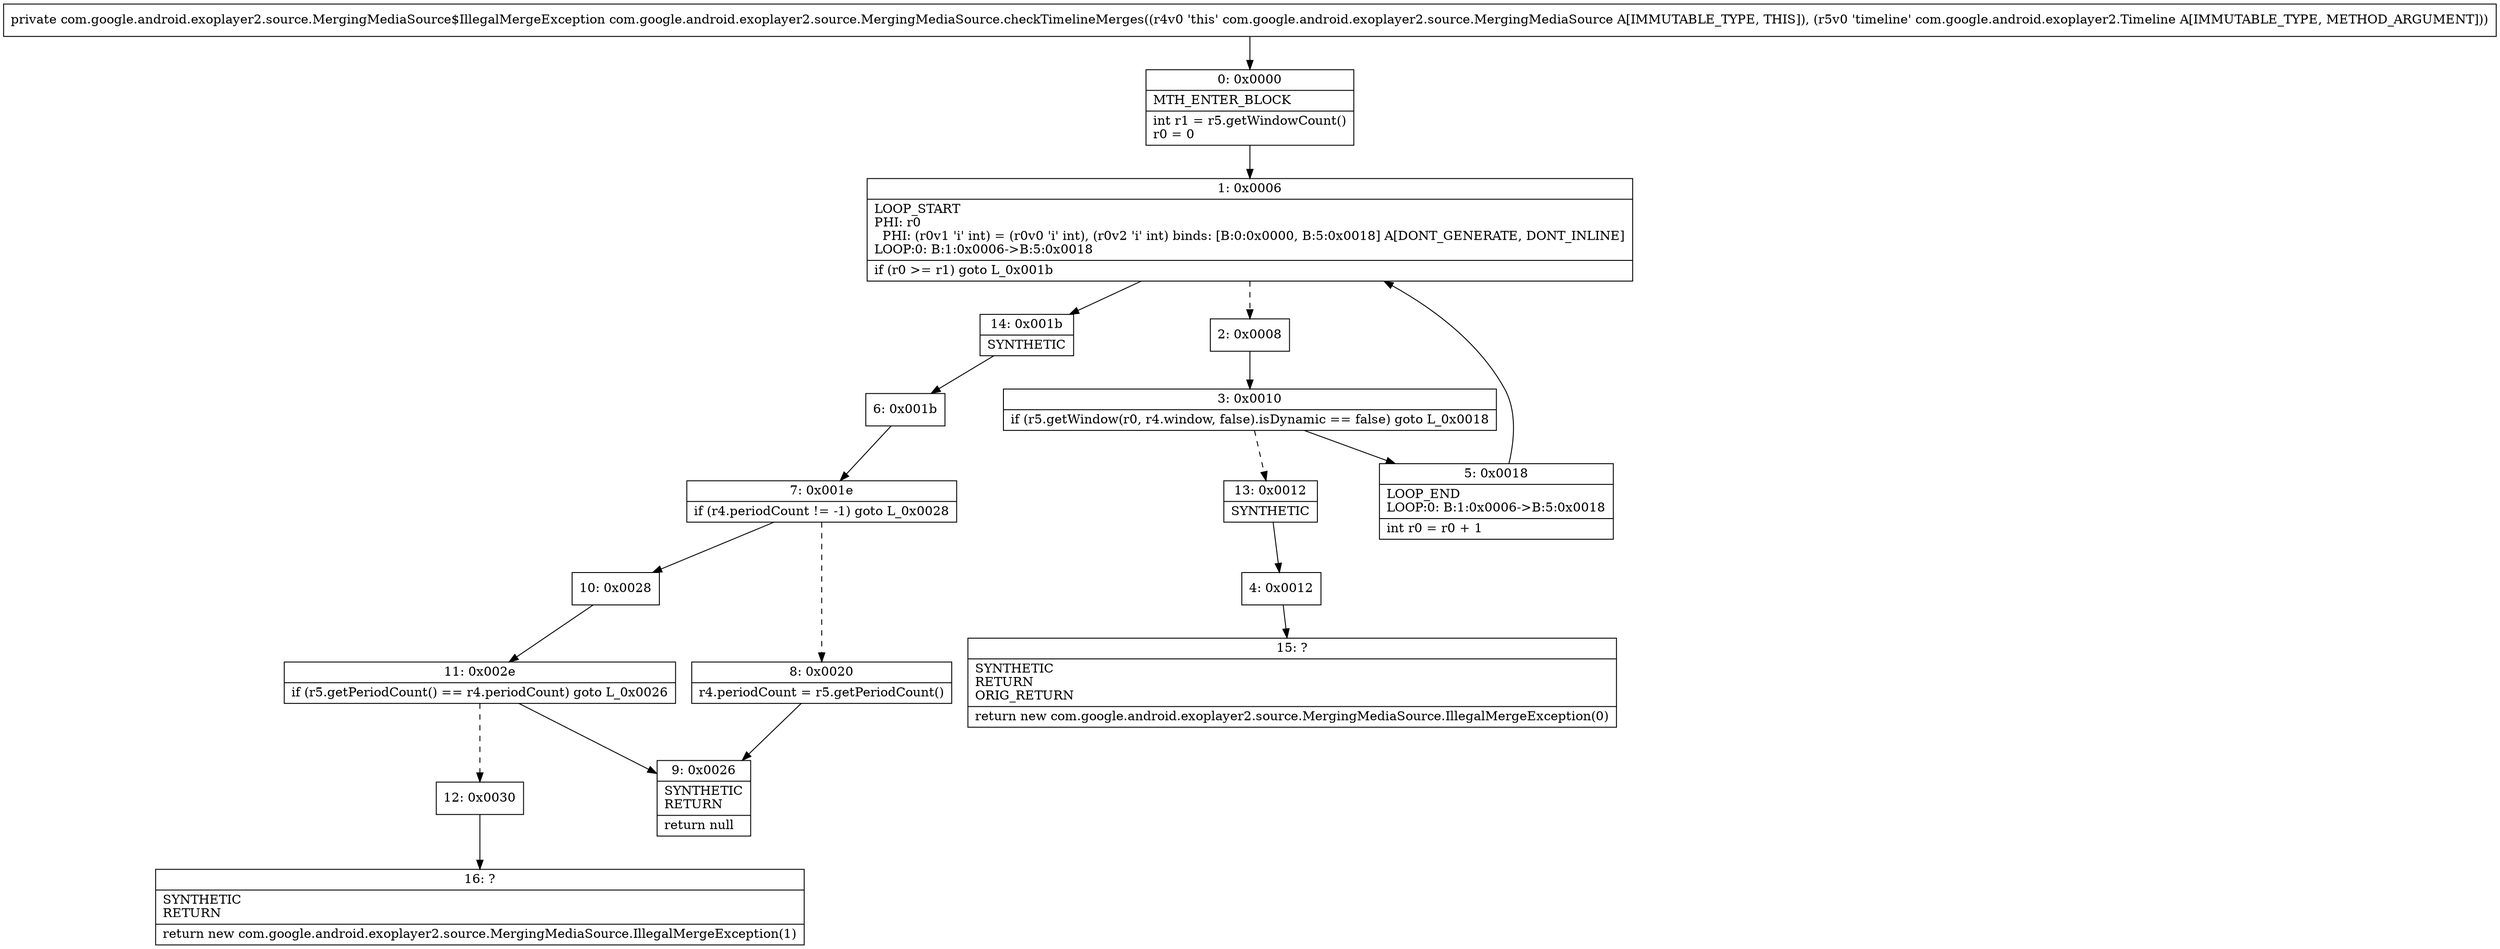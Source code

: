 digraph "CFG forcom.google.android.exoplayer2.source.MergingMediaSource.checkTimelineMerges(Lcom\/google\/android\/exoplayer2\/Timeline;)Lcom\/google\/android\/exoplayer2\/source\/MergingMediaSource$IllegalMergeException;" {
Node_0 [shape=record,label="{0\:\ 0x0000|MTH_ENTER_BLOCK\l|int r1 = r5.getWindowCount()\lr0 = 0\l}"];
Node_1 [shape=record,label="{1\:\ 0x0006|LOOP_START\lPHI: r0 \l  PHI: (r0v1 'i' int) = (r0v0 'i' int), (r0v2 'i' int) binds: [B:0:0x0000, B:5:0x0018] A[DONT_GENERATE, DONT_INLINE]\lLOOP:0: B:1:0x0006\-\>B:5:0x0018\l|if (r0 \>= r1) goto L_0x001b\l}"];
Node_2 [shape=record,label="{2\:\ 0x0008}"];
Node_3 [shape=record,label="{3\:\ 0x0010|if (r5.getWindow(r0, r4.window, false).isDynamic == false) goto L_0x0018\l}"];
Node_4 [shape=record,label="{4\:\ 0x0012}"];
Node_5 [shape=record,label="{5\:\ 0x0018|LOOP_END\lLOOP:0: B:1:0x0006\-\>B:5:0x0018\l|int r0 = r0 + 1\l}"];
Node_6 [shape=record,label="{6\:\ 0x001b}"];
Node_7 [shape=record,label="{7\:\ 0x001e|if (r4.periodCount != \-1) goto L_0x0028\l}"];
Node_8 [shape=record,label="{8\:\ 0x0020|r4.periodCount = r5.getPeriodCount()\l}"];
Node_9 [shape=record,label="{9\:\ 0x0026|SYNTHETIC\lRETURN\l|return null\l}"];
Node_10 [shape=record,label="{10\:\ 0x0028}"];
Node_11 [shape=record,label="{11\:\ 0x002e|if (r5.getPeriodCount() == r4.periodCount) goto L_0x0026\l}"];
Node_12 [shape=record,label="{12\:\ 0x0030}"];
Node_13 [shape=record,label="{13\:\ 0x0012|SYNTHETIC\l}"];
Node_14 [shape=record,label="{14\:\ 0x001b|SYNTHETIC\l}"];
Node_15 [shape=record,label="{15\:\ ?|SYNTHETIC\lRETURN\lORIG_RETURN\l|return new com.google.android.exoplayer2.source.MergingMediaSource.IllegalMergeException(0)\l}"];
Node_16 [shape=record,label="{16\:\ ?|SYNTHETIC\lRETURN\l|return new com.google.android.exoplayer2.source.MergingMediaSource.IllegalMergeException(1)\l}"];
MethodNode[shape=record,label="{private com.google.android.exoplayer2.source.MergingMediaSource$IllegalMergeException com.google.android.exoplayer2.source.MergingMediaSource.checkTimelineMerges((r4v0 'this' com.google.android.exoplayer2.source.MergingMediaSource A[IMMUTABLE_TYPE, THIS]), (r5v0 'timeline' com.google.android.exoplayer2.Timeline A[IMMUTABLE_TYPE, METHOD_ARGUMENT])) }"];
MethodNode -> Node_0;
Node_0 -> Node_1;
Node_1 -> Node_2[style=dashed];
Node_1 -> Node_14;
Node_2 -> Node_3;
Node_3 -> Node_5;
Node_3 -> Node_13[style=dashed];
Node_4 -> Node_15;
Node_5 -> Node_1;
Node_6 -> Node_7;
Node_7 -> Node_8[style=dashed];
Node_7 -> Node_10;
Node_8 -> Node_9;
Node_10 -> Node_11;
Node_11 -> Node_9;
Node_11 -> Node_12[style=dashed];
Node_12 -> Node_16;
Node_13 -> Node_4;
Node_14 -> Node_6;
}

